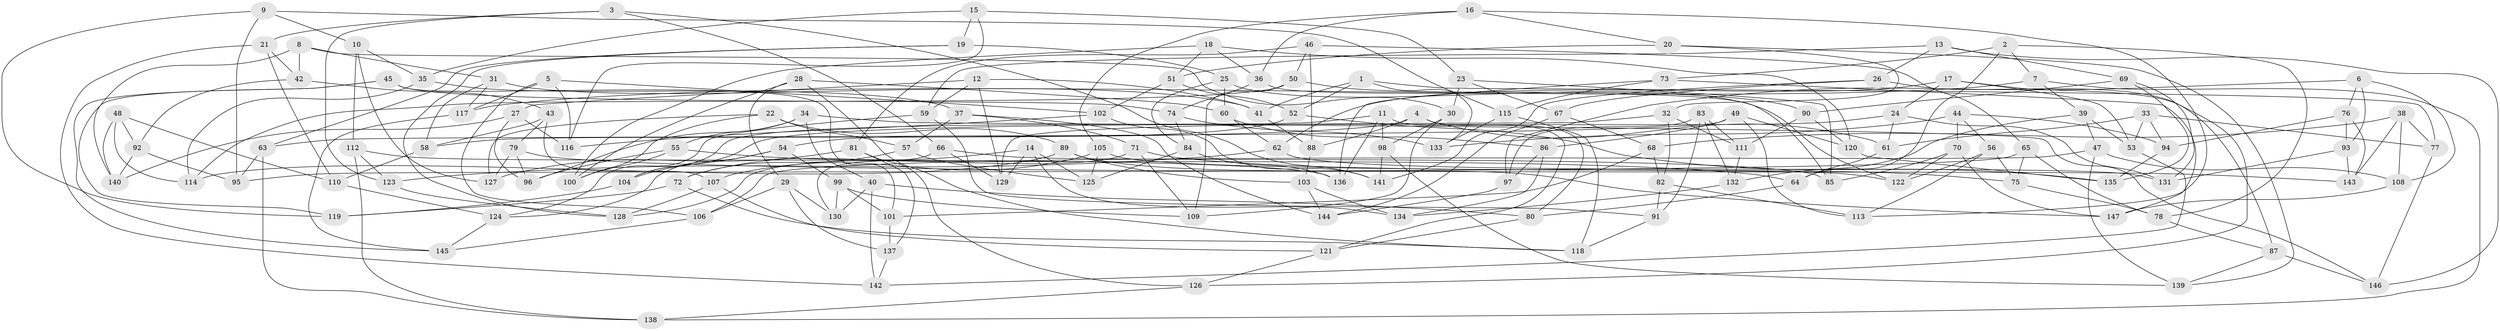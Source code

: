 // Generated by graph-tools (version 1.1) at 2025/03/03/09/25 03:03:02]
// undirected, 147 vertices, 294 edges
graph export_dot {
graph [start="1"]
  node [color=gray90,style=filled];
  1;
  2;
  3;
  4;
  5;
  6;
  7;
  8;
  9;
  10;
  11;
  12;
  13;
  14;
  15;
  16;
  17;
  18;
  19;
  20;
  21;
  22;
  23;
  24;
  25;
  26;
  27;
  28;
  29;
  30;
  31;
  32;
  33;
  34;
  35;
  36;
  37;
  38;
  39;
  40;
  41;
  42;
  43;
  44;
  45;
  46;
  47;
  48;
  49;
  50;
  51;
  52;
  53;
  54;
  55;
  56;
  57;
  58;
  59;
  60;
  61;
  62;
  63;
  64;
  65;
  66;
  67;
  68;
  69;
  70;
  71;
  72;
  73;
  74;
  75;
  76;
  77;
  78;
  79;
  80;
  81;
  82;
  83;
  84;
  85;
  86;
  87;
  88;
  89;
  90;
  91;
  92;
  93;
  94;
  95;
  96;
  97;
  98;
  99;
  100;
  101;
  102;
  103;
  104;
  105;
  106;
  107;
  108;
  109;
  110;
  111;
  112;
  113;
  114;
  115;
  116;
  117;
  118;
  119;
  120;
  121;
  122;
  123;
  124;
  125;
  126;
  127;
  128;
  129;
  130;
  131;
  132;
  133;
  134;
  135;
  136;
  137;
  138;
  139;
  140;
  141;
  142;
  143;
  144;
  145;
  146;
  147;
  1 -- 133;
  1 -- 41;
  1 -- 52;
  1 -- 77;
  2 -- 78;
  2 -- 7;
  2 -- 73;
  2 -- 64;
  3 -- 21;
  3 -- 141;
  3 -- 123;
  3 -- 66;
  4 -- 58;
  4 -- 80;
  4 -- 61;
  4 -- 88;
  5 -- 117;
  5 -- 116;
  5 -- 102;
  5 -- 106;
  6 -- 93;
  6 -- 97;
  6 -- 108;
  6 -- 76;
  7 -- 117;
  7 -- 138;
  7 -- 39;
  8 -- 30;
  8 -- 140;
  8 -- 31;
  8 -- 42;
  9 -- 95;
  9 -- 10;
  9 -- 119;
  9 -- 115;
  10 -- 112;
  10 -- 35;
  10 -- 127;
  11 -- 104;
  11 -- 98;
  11 -- 136;
  11 -- 121;
  12 -- 27;
  12 -- 59;
  12 -- 129;
  12 -- 41;
  13 -- 146;
  13 -- 26;
  13 -- 69;
  13 -- 59;
  14 -- 134;
  14 -- 129;
  14 -- 72;
  14 -- 125;
  15 -- 19;
  15 -- 116;
  15 -- 35;
  15 -- 23;
  16 -- 20;
  16 -- 105;
  16 -- 36;
  16 -- 113;
  17 -- 24;
  17 -- 62;
  17 -- 53;
  17 -- 126;
  18 -- 36;
  18 -- 120;
  18 -- 51;
  18 -- 100;
  19 -- 63;
  19 -- 128;
  19 -- 25;
  20 -- 51;
  20 -- 139;
  20 -- 32;
  21 -- 142;
  21 -- 42;
  21 -- 110;
  22 -- 89;
  22 -- 100;
  22 -- 127;
  22 -- 57;
  23 -- 30;
  23 -- 67;
  23 -- 85;
  24 -- 104;
  24 -- 131;
  24 -- 61;
  25 -- 122;
  25 -- 84;
  25 -- 60;
  26 -- 87;
  26 -- 67;
  26 -- 141;
  27 -- 140;
  27 -- 96;
  27 -- 116;
  28 -- 29;
  28 -- 118;
  28 -- 100;
  28 -- 60;
  29 -- 137;
  29 -- 130;
  29 -- 106;
  30 -- 109;
  30 -- 98;
  31 -- 117;
  31 -- 41;
  31 -- 58;
  32 -- 129;
  32 -- 82;
  32 -- 111;
  33 -- 77;
  33 -- 94;
  33 -- 61;
  33 -- 53;
  34 -- 40;
  34 -- 96;
  34 -- 55;
  34 -- 146;
  35 -- 114;
  35 -- 37;
  36 -- 74;
  36 -- 85;
  37 -- 144;
  37 -- 57;
  37 -- 71;
  38 -- 143;
  38 -- 68;
  38 -- 108;
  38 -- 77;
  39 -- 132;
  39 -- 47;
  39 -- 53;
  40 -- 80;
  40 -- 130;
  40 -- 142;
  41 -- 88;
  42 -- 43;
  42 -- 92;
  43 -- 58;
  43 -- 107;
  43 -- 79;
  44 -- 70;
  44 -- 94;
  44 -- 56;
  44 -- 133;
  45 -- 119;
  45 -- 101;
  45 -- 145;
  45 -- 74;
  46 -- 65;
  46 -- 81;
  46 -- 50;
  46 -- 88;
  47 -- 139;
  47 -- 106;
  47 -- 108;
  48 -- 114;
  48 -- 140;
  48 -- 92;
  48 -- 110;
  49 -- 120;
  49 -- 113;
  49 -- 86;
  49 -- 63;
  50 -- 109;
  50 -- 114;
  50 -- 90;
  51 -- 52;
  51 -- 102;
  52 -- 54;
  52 -- 135;
  53 -- 142;
  54 -- 99;
  54 -- 124;
  54 -- 104;
  55 -- 64;
  55 -- 96;
  55 -- 100;
  56 -- 75;
  56 -- 113;
  56 -- 122;
  57 -- 125;
  57 -- 72;
  58 -- 110;
  59 -- 91;
  59 -- 124;
  60 -- 86;
  60 -- 62;
  61 -- 64;
  62 -- 123;
  62 -- 131;
  63 -- 138;
  63 -- 95;
  64 -- 80;
  65 -- 78;
  65 -- 95;
  65 -- 75;
  66 -- 85;
  66 -- 130;
  66 -- 129;
  67 -- 144;
  67 -- 68;
  68 -- 82;
  68 -- 101;
  69 -- 135;
  69 -- 90;
  69 -- 131;
  70 -- 122;
  70 -- 147;
  70 -- 85;
  71 -- 75;
  71 -- 109;
  71 -- 128;
  72 -- 118;
  72 -- 119;
  73 -- 115;
  73 -- 147;
  73 -- 136;
  74 -- 133;
  74 -- 84;
  75 -- 78;
  76 -- 143;
  76 -- 94;
  76 -- 93;
  77 -- 146;
  78 -- 87;
  79 -- 143;
  79 -- 96;
  79 -- 127;
  80 -- 121;
  81 -- 127;
  81 -- 126;
  81 -- 137;
  82 -- 91;
  82 -- 113;
  83 -- 111;
  83 -- 91;
  83 -- 97;
  83 -- 132;
  84 -- 125;
  84 -- 136;
  86 -- 134;
  86 -- 97;
  87 -- 146;
  87 -- 139;
  88 -- 103;
  89 -- 103;
  89 -- 114;
  89 -- 147;
  90 -- 120;
  90 -- 111;
  91 -- 118;
  92 -- 95;
  92 -- 140;
  93 -- 143;
  93 -- 131;
  94 -- 135;
  97 -- 144;
  98 -- 139;
  98 -- 141;
  99 -- 109;
  99 -- 101;
  99 -- 130;
  101 -- 137;
  102 -- 116;
  102 -- 141;
  103 -- 134;
  103 -- 144;
  104 -- 119;
  105 -- 125;
  105 -- 107;
  105 -- 122;
  106 -- 145;
  107 -- 128;
  107 -- 121;
  108 -- 147;
  110 -- 124;
  111 -- 132;
  112 -- 123;
  112 -- 136;
  112 -- 138;
  115 -- 133;
  115 -- 118;
  117 -- 145;
  120 -- 135;
  121 -- 126;
  123 -- 128;
  124 -- 145;
  126 -- 138;
  132 -- 134;
  137 -- 142;
}
